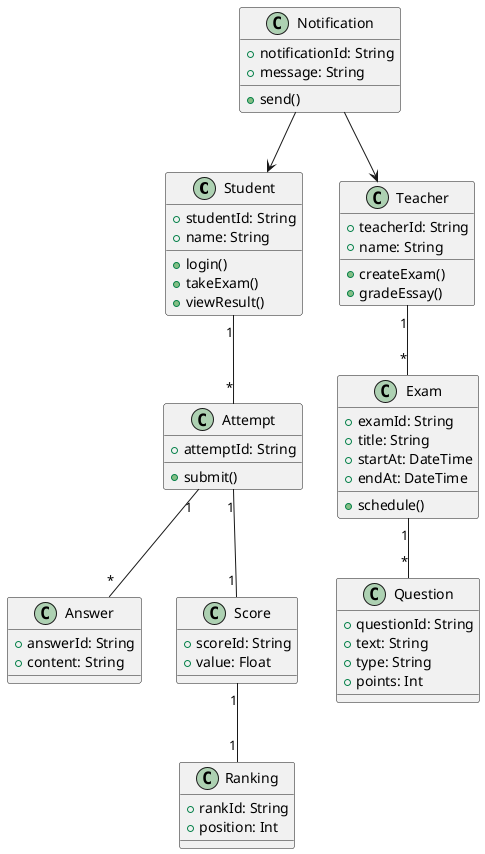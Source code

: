 @startuml ClassDiagram
class Student {
  +studentId: String
  +name: String
  +login()
  +takeExam()
  +viewResult()
}

class Teacher {
  +teacherId: String
  +name: String
  +createExam()
  +gradeEssay()
}

class Exam {
  +examId: String
  +title: String
  +startAt: DateTime
  +endAt: DateTime
  +schedule()
}

class Question {
  +questionId: String
  +text: String
  +type: String
  +points: Int
}

class Attempt {
  +attemptId: String
  +submit()
}

class Answer {
  +answerId: String
  +content: String
}

class Score {
  +scoreId: String
  +value: Float
}

class Ranking {
  +rankId: String
  +position: Int
}

class Notification {
  +notificationId: String
  +message: String
  +send()
}

Student "1" -- "*" Attempt
Teacher "1" -- "*" Exam
Exam "1" -- "*" Question
Attempt "1" -- "*" Answer
Attempt "1" -- "1" Score
Score "1" -- "1" Ranking
Notification --> Student
Notification --> Teacher
@enduml
